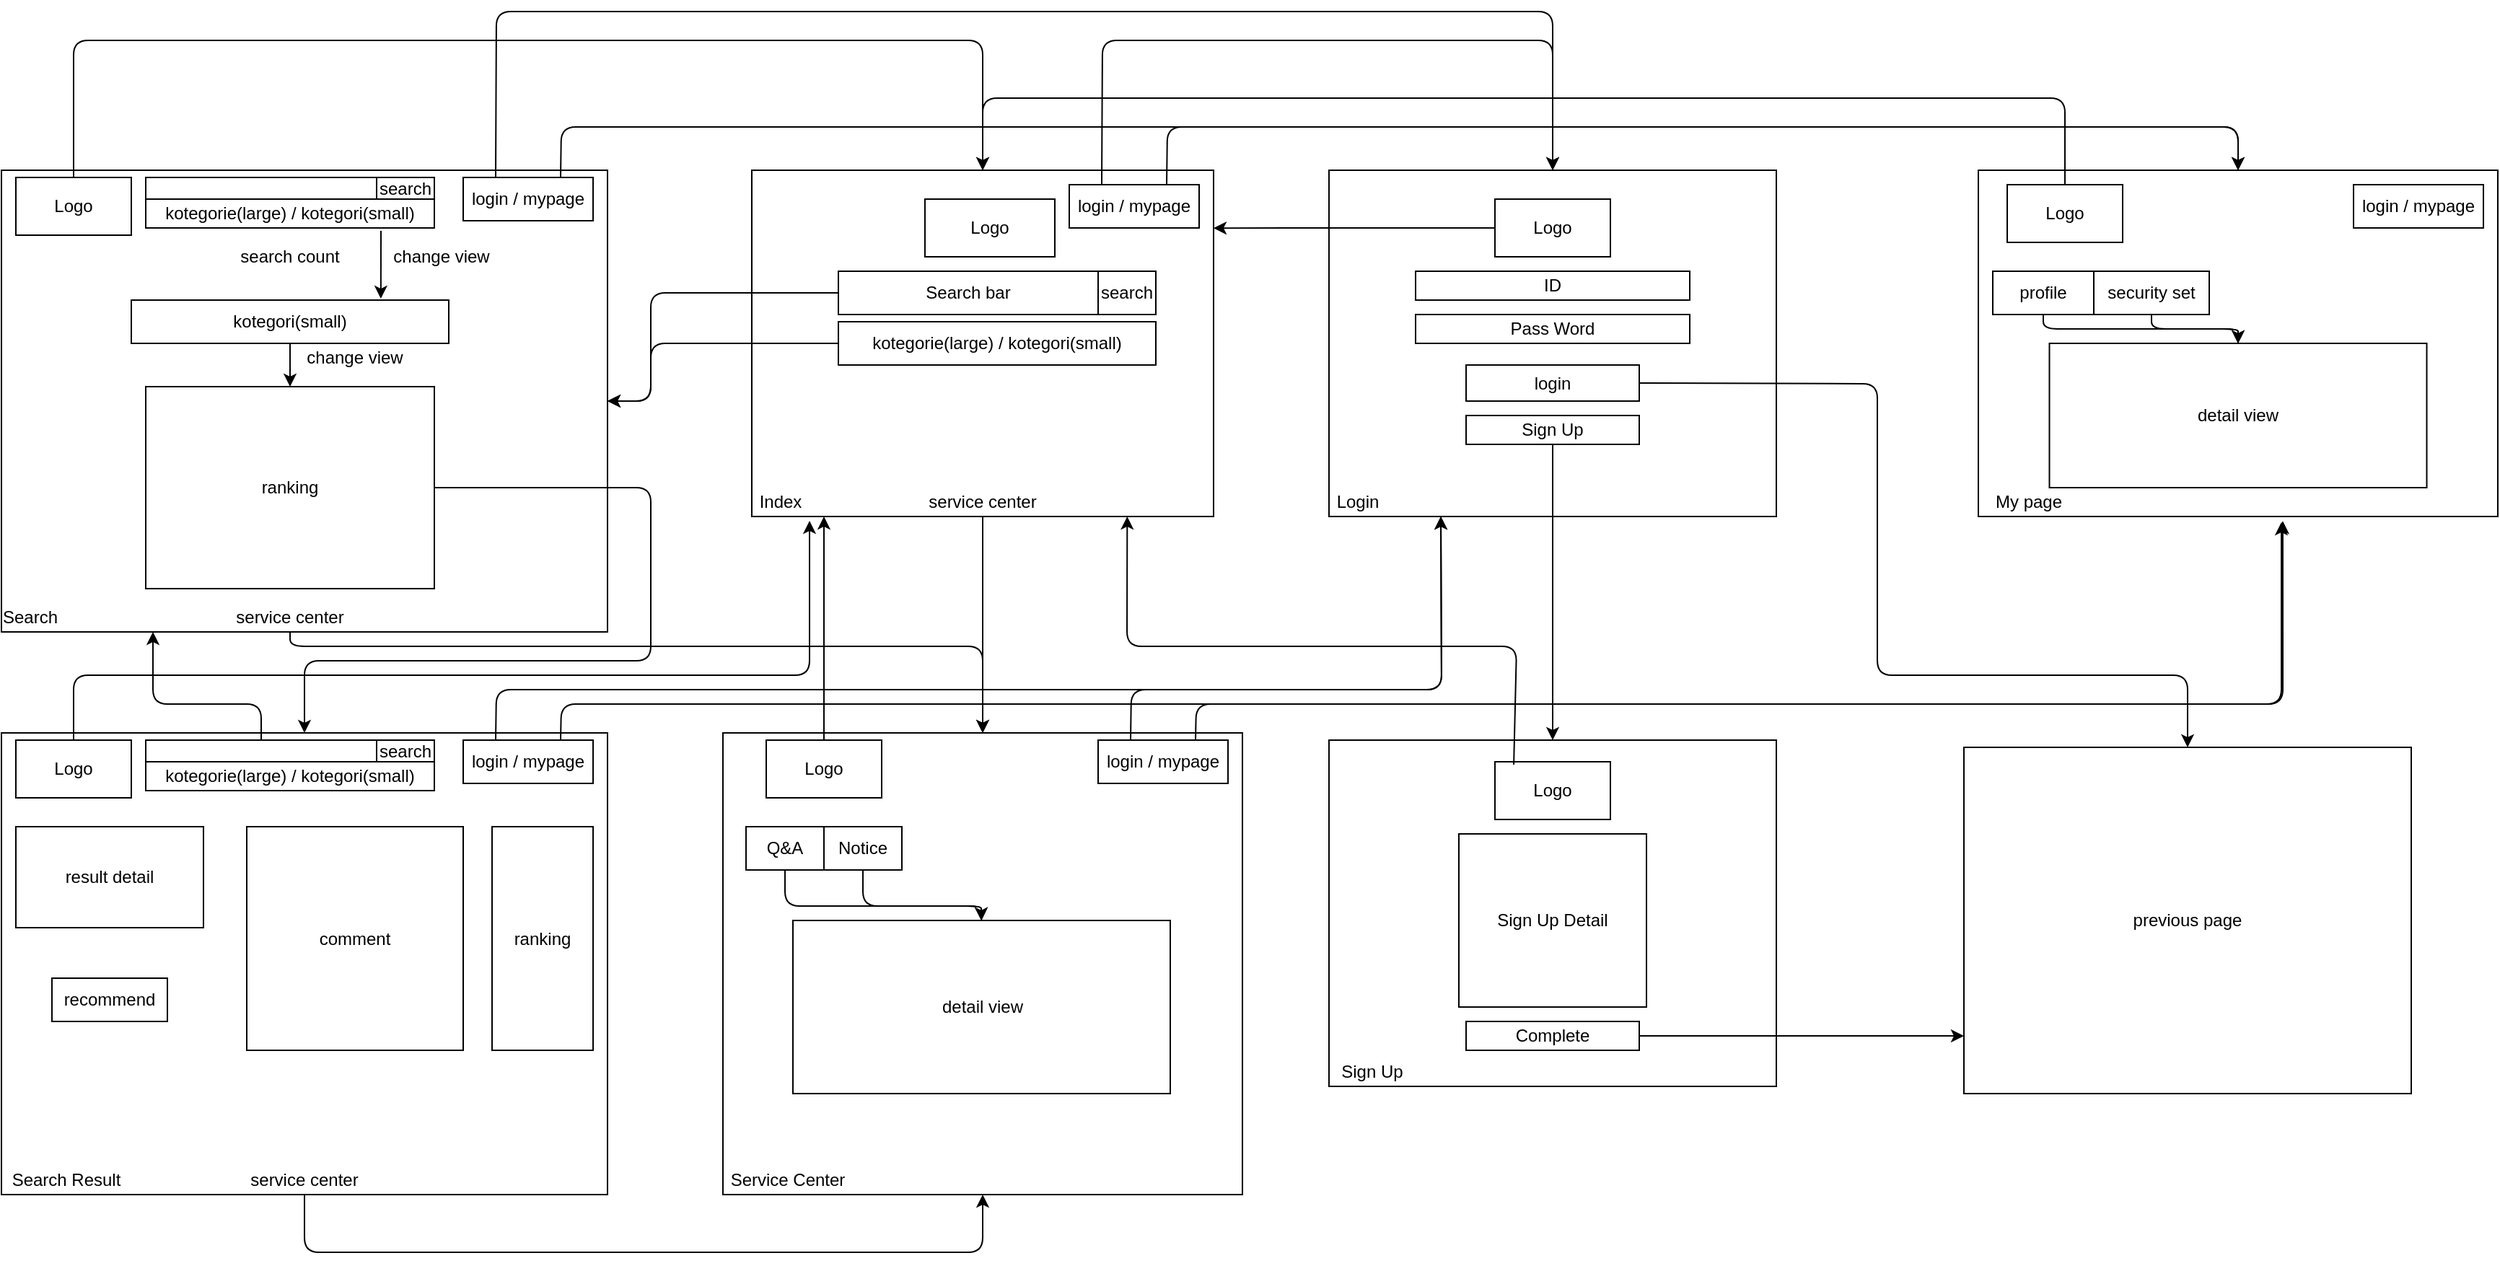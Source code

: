 <mxfile version="14.7.6" type="device"><diagram id="8TpxMtxNK7q4t6zKIySU" name="Page-1"><mxGraphModel dx="2249" dy="914" grid="1" gridSize="10" guides="1" tooltips="1" connect="1" arrows="1" fold="1" page="1" pageScale="1" pageWidth="827" pageHeight="1169" math="0" shadow="0"><root><mxCell id="0"/><mxCell id="1" parent="0"/><mxCell id="Fu75VTkekyJbY4S9ZQV9-1" value="" style="rounded=0;whiteSpace=wrap;html=1;" parent="1" vertex="1"><mxGeometry x="240" y="130" width="320" height="240" as="geometry"/></mxCell><mxCell id="Fu75VTkekyJbY4S9ZQV9-2" value="Search bar" style="rounded=0;whiteSpace=wrap;html=1;" parent="1" vertex="1"><mxGeometry x="300" y="200" width="180" height="30" as="geometry"/></mxCell><mxCell id="Fu75VTkekyJbY4S9ZQV9-3" value="login / mypage" style="rounded=0;whiteSpace=wrap;html=1;" parent="1" vertex="1"><mxGeometry x="460" y="140" width="90" height="30" as="geometry"/></mxCell><mxCell id="Fu75VTkekyJbY4S9ZQV9-4" value="search" style="rounded=0;whiteSpace=wrap;html=1;" parent="1" vertex="1"><mxGeometry x="480" y="200" width="40" height="30" as="geometry"/></mxCell><mxCell id="Fu75VTkekyJbY4S9ZQV9-5" value="Index" style="text;html=1;strokeColor=none;fillColor=none;align=center;verticalAlign=middle;whiteSpace=wrap;rounded=0;" parent="1" vertex="1"><mxGeometry x="240" y="350" width="40" height="20" as="geometry"/></mxCell><mxCell id="Fu75VTkekyJbY4S9ZQV9-6" value="kotegorie(large) / kotegori(small)" style="rounded=0;whiteSpace=wrap;html=1;" parent="1" vertex="1"><mxGeometry x="300" y="235" width="220" height="30" as="geometry"/></mxCell><mxCell id="Fu75VTkekyJbY4S9ZQV9-9" value="" style="rounded=0;whiteSpace=wrap;html=1;" parent="1" vertex="1"><mxGeometry x="640" y="130" width="310" height="240" as="geometry"/></mxCell><mxCell id="Fu75VTkekyJbY4S9ZQV9-10" value="Login" style="text;html=1;strokeColor=none;fillColor=none;align=center;verticalAlign=middle;whiteSpace=wrap;rounded=0;" parent="1" vertex="1"><mxGeometry x="640" y="350" width="40" height="20" as="geometry"/></mxCell><mxCell id="Fu75VTkekyJbY4S9ZQV9-12" value="" style="rounded=0;whiteSpace=wrap;html=1;" parent="1" vertex="1"><mxGeometry x="-280" y="130" width="420" height="320" as="geometry"/></mxCell><mxCell id="Fu75VTkekyJbY4S9ZQV9-13" value="Search" style="text;html=1;strokeColor=none;fillColor=none;align=center;verticalAlign=middle;whiteSpace=wrap;rounded=0;" parent="1" vertex="1"><mxGeometry x="-280" y="430" width="40" height="20" as="geometry"/></mxCell><mxCell id="Fu75VTkekyJbY4S9ZQV9-15" value="" style="endArrow=classic;html=1;entryX=1;entryY=0.5;entryDx=0;entryDy=0;exitX=0;exitY=0.5;exitDx=0;exitDy=0;" parent="1" source="Fu75VTkekyJbY4S9ZQV9-2" target="Fu75VTkekyJbY4S9ZQV9-12" edge="1"><mxGeometry width="50" height="50" relative="1" as="geometry"><mxPoint x="210" y="250" as="sourcePoint"/><mxPoint x="230" y="400" as="targetPoint"/><Array as="points"><mxPoint x="170" y="215"/><mxPoint x="170" y="290"/></Array></mxGeometry></mxCell><mxCell id="Fu75VTkekyJbY4S9ZQV9-16" value="" style="endArrow=classic;html=1;exitX=0;exitY=0.5;exitDx=0;exitDy=0;entryX=1;entryY=0.5;entryDx=0;entryDy=0;" parent="1" source="Fu75VTkekyJbY4S9ZQV9-6" target="Fu75VTkekyJbY4S9ZQV9-12" edge="1"><mxGeometry width="50" height="50" relative="1" as="geometry"><mxPoint x="180" y="450" as="sourcePoint"/><mxPoint x="140" y="250" as="targetPoint"/><Array as="points"><mxPoint x="170" y="250"/><mxPoint x="170" y="290"/></Array></mxGeometry></mxCell><mxCell id="Fu75VTkekyJbY4S9ZQV9-19" value="" style="rounded=0;whiteSpace=wrap;html=1;" parent="1" vertex="1"><mxGeometry x="-180" y="135" width="160" height="15" as="geometry"/></mxCell><mxCell id="Fu75VTkekyJbY4S9ZQV9-20" value="search" style="rounded=0;whiteSpace=wrap;html=1;" parent="1" vertex="1"><mxGeometry x="-20" y="135" width="40" height="15" as="geometry"/></mxCell><mxCell id="Fu75VTkekyJbY4S9ZQV9-21" value="kotegorie(large) / kotegori(small)" style="rounded=0;whiteSpace=wrap;html=1;" parent="1" vertex="1"><mxGeometry x="-180" y="150" width="200" height="20" as="geometry"/></mxCell><mxCell id="Fu75VTkekyJbY4S9ZQV9-23" value="login / mypage" style="rounded=0;whiteSpace=wrap;html=1;" parent="1" vertex="1"><mxGeometry x="40" y="135" width="90" height="30" as="geometry"/></mxCell><mxCell id="Fu75VTkekyJbY4S9ZQV9-24" value="Logo" style="rounded=0;whiteSpace=wrap;html=1;" parent="1" vertex="1"><mxGeometry x="360" y="150" width="90" height="40" as="geometry"/></mxCell><mxCell id="Fu75VTkekyJbY4S9ZQV9-25" value="Logo" style="rounded=0;whiteSpace=wrap;html=1;" parent="1" vertex="1"><mxGeometry x="-270" y="135" width="80" height="40" as="geometry"/></mxCell><mxCell id="Fu75VTkekyJbY4S9ZQV9-26" value="search count" style="text;html=1;strokeColor=none;fillColor=none;align=center;verticalAlign=middle;whiteSpace=wrap;rounded=0;" parent="1" vertex="1"><mxGeometry x="-120" y="180" width="80" height="20" as="geometry"/></mxCell><mxCell id="Fu75VTkekyJbY4S9ZQV9-28" value="kotegori(small)" style="rounded=0;whiteSpace=wrap;html=1;" parent="1" vertex="1"><mxGeometry x="-190" y="220" width="220" height="30" as="geometry"/></mxCell><mxCell id="Fu75VTkekyJbY4S9ZQV9-29" value="ranking" style="rounded=0;whiteSpace=wrap;html=1;" parent="1" vertex="1"><mxGeometry x="-180" y="280" width="200" height="140" as="geometry"/></mxCell><mxCell id="Fu75VTkekyJbY4S9ZQV9-30" value="" style="endArrow=classic;html=1;exitX=0.5;exitY=0;exitDx=0;exitDy=0;entryX=0.5;entryY=0;entryDx=0;entryDy=0;" parent="1" source="Fu75VTkekyJbY4S9ZQV9-25" target="Fu75VTkekyJbY4S9ZQV9-1" edge="1"><mxGeometry width="50" height="50" relative="1" as="geometry"><mxPoint x="170" y="320" as="sourcePoint"/><mxPoint x="400" y="40" as="targetPoint"/><Array as="points"><mxPoint x="-230" y="40"/><mxPoint x="400" y="40"/></Array></mxGeometry></mxCell><mxCell id="Fu75VTkekyJbY4S9ZQV9-31" value="" style="endArrow=classic;html=1;exitX=0.25;exitY=0;exitDx=0;exitDy=0;entryX=0.5;entryY=0;entryDx=0;entryDy=0;" parent="1" source="Fu75VTkekyJbY4S9ZQV9-23" target="Fu75VTkekyJbY4S9ZQV9-9" edge="1"><mxGeometry width="50" height="50" relative="1" as="geometry"><mxPoint x="85" y="125" as="sourcePoint"/><mxPoint x="715" y="120" as="targetPoint"/><Array as="points"><mxPoint x="63" y="20"/><mxPoint x="400" y="20"/><mxPoint x="795" y="20"/></Array></mxGeometry></mxCell><mxCell id="Fu75VTkekyJbY4S9ZQV9-32" value="" style="endArrow=classic;html=1;exitX=0.25;exitY=0;exitDx=0;exitDy=0;entryX=0.5;entryY=0;entryDx=0;entryDy=0;" parent="1" source="Fu75VTkekyJbY4S9ZQV9-3" target="Fu75VTkekyJbY4S9ZQV9-9" edge="1"><mxGeometry width="50" height="50" relative="1" as="geometry"><mxPoint x="280" y="350" as="sourcePoint"/><mxPoint x="820" y="130" as="targetPoint"/><Array as="points"><mxPoint x="483" y="40"/><mxPoint x="620" y="40"/><mxPoint x="795" y="40"/></Array></mxGeometry></mxCell><mxCell id="Fu75VTkekyJbY4S9ZQV9-33" value="" style="endArrow=classic;html=1;exitX=0.5;exitY=1;exitDx=0;exitDy=0;entryX=0.5;entryY=0;entryDx=0;entryDy=0;" parent="1" source="Fu75VTkekyJbY4S9ZQV9-28" target="Fu75VTkekyJbY4S9ZQV9-29" edge="1"><mxGeometry width="50" height="50" relative="1" as="geometry"><mxPoint x="280" y="470" as="sourcePoint"/><mxPoint x="330" y="420" as="targetPoint"/></mxGeometry></mxCell><mxCell id="Fu75VTkekyJbY4S9ZQV9-34" value="change view" style="text;html=1;strokeColor=none;fillColor=none;align=center;verticalAlign=middle;whiteSpace=wrap;rounded=0;" parent="1" vertex="1"><mxGeometry x="-75" y="250" width="80" height="20" as="geometry"/></mxCell><mxCell id="Fu75VTkekyJbY4S9ZQV9-36" value="service center" style="text;html=1;strokeColor=none;fillColor=none;align=center;verticalAlign=middle;whiteSpace=wrap;rounded=0;" parent="1" vertex="1"><mxGeometry x="340" y="350" width="120" height="20" as="geometry"/></mxCell><mxCell id="Fu75VTkekyJbY4S9ZQV9-38" value="" style="rounded=0;whiteSpace=wrap;html=1;" parent="1" vertex="1"><mxGeometry x="-280" y="520" width="420" height="320" as="geometry"/></mxCell><mxCell id="Fu75VTkekyJbY4S9ZQV9-39" value="Search Result" style="text;html=1;strokeColor=none;fillColor=none;align=center;verticalAlign=middle;whiteSpace=wrap;rounded=0;" parent="1" vertex="1"><mxGeometry x="-280" y="820" width="90" height="20" as="geometry"/></mxCell><mxCell id="Fu75VTkekyJbY4S9ZQV9-40" value="" style="rounded=0;whiteSpace=wrap;html=1;" parent="1" vertex="1"><mxGeometry x="-180" y="525" width="160" height="15" as="geometry"/></mxCell><mxCell id="Fu75VTkekyJbY4S9ZQV9-41" value="search" style="rounded=0;whiteSpace=wrap;html=1;" parent="1" vertex="1"><mxGeometry x="-20" y="525" width="40" height="15" as="geometry"/></mxCell><mxCell id="Fu75VTkekyJbY4S9ZQV9-42" value="kotegorie(large) / kotegori(small)" style="rounded=0;whiteSpace=wrap;html=1;" parent="1" vertex="1"><mxGeometry x="-180" y="540" width="200" height="20" as="geometry"/></mxCell><mxCell id="Fu75VTkekyJbY4S9ZQV9-43" value="login / mypage" style="rounded=0;whiteSpace=wrap;html=1;" parent="1" vertex="1"><mxGeometry x="40" y="525" width="90" height="30" as="geometry"/></mxCell><mxCell id="Fu75VTkekyJbY4S9ZQV9-44" value="Logo" style="rounded=0;whiteSpace=wrap;html=1;" parent="1" vertex="1"><mxGeometry x="-270" y="525" width="80" height="40" as="geometry"/></mxCell><mxCell id="Fu75VTkekyJbY4S9ZQV9-46" value="result detail" style="rounded=0;whiteSpace=wrap;html=1;" parent="1" vertex="1"><mxGeometry x="-270" y="585" width="130" height="70" as="geometry"/></mxCell><mxCell id="Fu75VTkekyJbY4S9ZQV9-47" value="ranking" style="rounded=0;whiteSpace=wrap;html=1;" parent="1" vertex="1"><mxGeometry x="60" y="585" width="70" height="155" as="geometry"/></mxCell><mxCell id="Fu75VTkekyJbY4S9ZQV9-50" value="comment" style="rounded=0;whiteSpace=wrap;html=1;" parent="1" vertex="1"><mxGeometry x="-110" y="585" width="150" height="155" as="geometry"/></mxCell><mxCell id="Fu75VTkekyJbY4S9ZQV9-51" value="service center" style="text;html=1;strokeColor=none;fillColor=none;align=center;verticalAlign=middle;whiteSpace=wrap;rounded=0;" parent="1" vertex="1"><mxGeometry x="-140" y="430" width="120" height="20" as="geometry"/></mxCell><mxCell id="Fu75VTkekyJbY4S9ZQV9-52" value="service center" style="text;html=1;strokeColor=none;fillColor=none;align=center;verticalAlign=middle;whiteSpace=wrap;rounded=0;" parent="1" vertex="1"><mxGeometry x="-130" y="820" width="120" height="20" as="geometry"/></mxCell><mxCell id="Fu75VTkekyJbY4S9ZQV9-53" value="recommend" style="rounded=0;whiteSpace=wrap;html=1;" parent="1" vertex="1"><mxGeometry x="-245" y="690" width="80" height="30" as="geometry"/></mxCell><mxCell id="Fu75VTkekyJbY4S9ZQV9-55" value="" style="endArrow=classic;html=1;exitX=1;exitY=0.5;exitDx=0;exitDy=0;entryX=0.5;entryY=0;entryDx=0;entryDy=0;" parent="1" source="Fu75VTkekyJbY4S9ZQV9-29" target="Fu75VTkekyJbY4S9ZQV9-38" edge="1"><mxGeometry width="50" height="50" relative="1" as="geometry"><mxPoint x="280" y="470" as="sourcePoint"/><mxPoint x="170" y="540" as="targetPoint"/><Array as="points"><mxPoint x="170" y="350"/><mxPoint x="170" y="470"/><mxPoint x="-70" y="470"/></Array></mxGeometry></mxCell><mxCell id="Fu75VTkekyJbY4S9ZQV9-56" value="" style="endArrow=classic;html=1;exitX=0.5;exitY=0;exitDx=0;exitDy=0;" parent="1" source="Fu75VTkekyJbY4S9ZQV9-44" edge="1"><mxGeometry width="50" height="50" relative="1" as="geometry"><mxPoint x="280" y="470" as="sourcePoint"/><mxPoint x="280" y="373" as="targetPoint"/><Array as="points"><mxPoint x="-230" y="480"/><mxPoint x="280" y="480"/><mxPoint x="280" y="430"/></Array></mxGeometry></mxCell><mxCell id="Fu75VTkekyJbY4S9ZQV9-58" value="" style="rounded=0;whiteSpace=wrap;html=1;" parent="1" vertex="1"><mxGeometry x="220" y="520" width="360" height="320" as="geometry"/></mxCell><mxCell id="Fu75VTkekyJbY4S9ZQV9-63" value="login / mypage" style="rounded=0;whiteSpace=wrap;html=1;" parent="1" vertex="1"><mxGeometry x="480" y="525" width="90" height="30" as="geometry"/></mxCell><mxCell id="Fu75VTkekyJbY4S9ZQV9-64" value="Logo" style="rounded=0;whiteSpace=wrap;html=1;" parent="1" vertex="1"><mxGeometry x="250" y="525" width="80" height="40" as="geometry"/></mxCell><mxCell id="Fu75VTkekyJbY4S9ZQV9-70" value="Service Center" style="text;html=1;strokeColor=none;fillColor=none;align=center;verticalAlign=middle;whiteSpace=wrap;rounded=0;" parent="1" vertex="1"><mxGeometry x="220" y="820" width="90" height="20" as="geometry"/></mxCell><mxCell id="Fu75VTkekyJbY4S9ZQV9-71" value="Q&amp;amp;A" style="rounded=0;whiteSpace=wrap;html=1;" parent="1" vertex="1"><mxGeometry x="236" y="585" width="54" height="30" as="geometry"/></mxCell><mxCell id="Fu75VTkekyJbY4S9ZQV9-72" value="Notice" style="rounded=0;whiteSpace=wrap;html=1;" parent="1" vertex="1"><mxGeometry x="290" y="585" width="54" height="30" as="geometry"/></mxCell><mxCell id="Fu75VTkekyJbY4S9ZQV9-73" value="detail view" style="rounded=0;whiteSpace=wrap;html=1;" parent="1" vertex="1"><mxGeometry x="268.5" y="650" width="261.5" height="120" as="geometry"/></mxCell><mxCell id="Fu75VTkekyJbY4S9ZQV9-74" value="" style="endArrow=classic;html=1;exitX=0.5;exitY=0;exitDx=0;exitDy=0;" parent="1" source="Fu75VTkekyJbY4S9ZQV9-64" edge="1"><mxGeometry width="50" height="50" relative="1" as="geometry"><mxPoint x="280" y="520" as="sourcePoint"/><mxPoint x="290" y="370" as="targetPoint"/></mxGeometry></mxCell><mxCell id="Fu75VTkekyJbY4S9ZQV9-75" value="" style="rounded=0;whiteSpace=wrap;html=1;" parent="1" vertex="1"><mxGeometry x="640" y="525" width="310" height="240" as="geometry"/></mxCell><mxCell id="Fu75VTkekyJbY4S9ZQV9-76" value="Sign Up" style="text;html=1;strokeColor=none;fillColor=none;align=center;verticalAlign=middle;whiteSpace=wrap;rounded=0;" parent="1" vertex="1"><mxGeometry x="640" y="745" width="60" height="20" as="geometry"/></mxCell><mxCell id="Fu75VTkekyJbY4S9ZQV9-78" value="" style="endArrow=classic;html=1;exitX=0.5;exitY=1;exitDx=0;exitDy=0;" parent="1" source="Fu75VTkekyJbY4S9ZQV9-71" edge="1"><mxGeometry width="50" height="50" relative="1" as="geometry"><mxPoint x="280" y="460" as="sourcePoint"/><mxPoint x="399" y="650" as="targetPoint"/><Array as="points"><mxPoint x="263" y="640"/><mxPoint x="330" y="640"/><mxPoint x="399" y="640"/></Array></mxGeometry></mxCell><mxCell id="Fu75VTkekyJbY4S9ZQV9-80" value="" style="endArrow=classic;html=1;entryX=0.5;entryY=0;entryDx=0;entryDy=0;exitX=0.5;exitY=1;exitDx=0;exitDy=0;" parent="1" source="Fu75VTkekyJbY4S9ZQV9-72" target="Fu75VTkekyJbY4S9ZQV9-73" edge="1"><mxGeometry width="50" height="50" relative="1" as="geometry"><mxPoint x="280" y="460" as="sourcePoint"/><mxPoint x="330" y="410" as="targetPoint"/><Array as="points"><mxPoint x="317" y="640"/><mxPoint x="399" y="640"/></Array></mxGeometry></mxCell><mxCell id="Fu75VTkekyJbY4S9ZQV9-81" value="Logo" style="rounded=0;whiteSpace=wrap;html=1;" parent="1" vertex="1"><mxGeometry x="755" y="150" width="80" height="40" as="geometry"/></mxCell><mxCell id="Fu75VTkekyJbY4S9ZQV9-82" value="ID" style="rounded=0;whiteSpace=wrap;html=1;" parent="1" vertex="1"><mxGeometry x="700" y="200" width="190" height="20" as="geometry"/></mxCell><mxCell id="Fu75VTkekyJbY4S9ZQV9-83" value="Pass Word" style="rounded=0;whiteSpace=wrap;html=1;" parent="1" vertex="1"><mxGeometry x="700" y="230" width="190" height="20" as="geometry"/></mxCell><mxCell id="Fu75VTkekyJbY4S9ZQV9-84" value="login" style="rounded=0;whiteSpace=wrap;html=1;" parent="1" vertex="1"><mxGeometry x="735" y="265" width="120" height="25" as="geometry"/></mxCell><mxCell id="Fu75VTkekyJbY4S9ZQV9-85" value="Sign Up" style="rounded=0;whiteSpace=wrap;html=1;" parent="1" vertex="1"><mxGeometry x="735" y="300" width="120" height="20" as="geometry"/></mxCell><mxCell id="Fu75VTkekyJbY4S9ZQV9-86" value="Logo" style="rounded=0;whiteSpace=wrap;html=1;" parent="1" vertex="1"><mxGeometry x="755" y="540" width="80" height="40" as="geometry"/></mxCell><mxCell id="Fu75VTkekyJbY4S9ZQV9-87" value="Sign Up Detail" style="rounded=0;whiteSpace=wrap;html=1;" parent="1" vertex="1"><mxGeometry x="730" y="590" width="130" height="120" as="geometry"/></mxCell><mxCell id="Fu75VTkekyJbY4S9ZQV9-88" value="" style="endArrow=classic;html=1;entryX=0.5;entryY=0;entryDx=0;entryDy=0;exitX=0.5;exitY=1;exitDx=0;exitDy=0;" parent="1" source="Fu75VTkekyJbY4S9ZQV9-85" target="Fu75VTkekyJbY4S9ZQV9-75" edge="1"><mxGeometry width="50" height="50" relative="1" as="geometry"><mxPoint x="280" y="460" as="sourcePoint"/><mxPoint x="330" y="410" as="targetPoint"/></mxGeometry></mxCell><mxCell id="Fu75VTkekyJbY4S9ZQV9-91" value="" style="endArrow=classic;html=1;exitX=0.5;exitY=1;exitDx=0;exitDy=0;" parent="1" source="Fu75VTkekyJbY4S9ZQV9-51" edge="1"><mxGeometry width="50" height="50" relative="1" as="geometry"><mxPoint x="-90" y="460" as="sourcePoint"/><mxPoint x="400" y="520" as="targetPoint"/><Array as="points"><mxPoint x="-80" y="460"/><mxPoint x="340" y="460"/><mxPoint x="400" y="460"/></Array></mxGeometry></mxCell><mxCell id="Fu75VTkekyJbY4S9ZQV9-92" value="" style="endArrow=classic;html=1;entryX=0.5;entryY=0;entryDx=0;entryDy=0;" parent="1" target="Fu75VTkekyJbY4S9ZQV9-58" edge="1"><mxGeometry width="50" height="50" relative="1" as="geometry"><mxPoint x="400" y="370" as="sourcePoint"/><mxPoint x="330" y="410" as="targetPoint"/></mxGeometry></mxCell><mxCell id="Fu75VTkekyJbY4S9ZQV9-93" value="" style="endArrow=classic;html=1;exitX=0.5;exitY=1;exitDx=0;exitDy=0;entryX=0.5;entryY=1;entryDx=0;entryDy=0;" parent="1" source="Fu75VTkekyJbY4S9ZQV9-52" target="Fu75VTkekyJbY4S9ZQV9-58" edge="1"><mxGeometry width="50" height="50" relative="1" as="geometry"><mxPoint x="280" y="580" as="sourcePoint"/><mxPoint x="330" y="530" as="targetPoint"/><Array as="points"><mxPoint x="-70" y="880"/><mxPoint x="400" y="880"/></Array></mxGeometry></mxCell><mxCell id="Fu75VTkekyJbY4S9ZQV9-94" value="" style="endArrow=classic;html=1;exitX=0.5;exitY=0;exitDx=0;exitDy=0;entryX=0.25;entryY=1;entryDx=0;entryDy=0;" parent="1" source="Fu75VTkekyJbY4S9ZQV9-40" target="Fu75VTkekyJbY4S9ZQV9-12" edge="1"><mxGeometry width="50" height="50" relative="1" as="geometry"><mxPoint x="280" y="460" as="sourcePoint"/><mxPoint x="330" y="410" as="targetPoint"/><Array as="points"><mxPoint x="-100" y="500"/><mxPoint x="-175" y="500"/></Array></mxGeometry></mxCell><mxCell id="Fu75VTkekyJbY4S9ZQV9-95" value="" style="endArrow=classic;html=1;exitX=0.25;exitY=0;exitDx=0;exitDy=0;entryX=0.25;entryY=1;entryDx=0;entryDy=0;" parent="1" source="Fu75VTkekyJbY4S9ZQV9-43" target="Fu75VTkekyJbY4S9ZQV9-9" edge="1"><mxGeometry width="50" height="50" relative="1" as="geometry"><mxPoint x="280" y="460" as="sourcePoint"/><mxPoint x="330" y="410" as="targetPoint"/><Array as="points"><mxPoint x="63" y="490"/><mxPoint x="718" y="490"/></Array></mxGeometry></mxCell><mxCell id="Fu75VTkekyJbY4S9ZQV9-97" value="previous page" style="rounded=0;whiteSpace=wrap;html=1;" parent="1" vertex="1"><mxGeometry x="1080" y="530" width="310" height="240" as="geometry"/></mxCell><mxCell id="Fu75VTkekyJbY4S9ZQV9-101" value="" style="endArrow=classic;html=1;entryX=0.5;entryY=0;entryDx=0;entryDy=0;exitX=1;exitY=0.5;exitDx=0;exitDy=0;" parent="1" source="Fu75VTkekyJbY4S9ZQV9-84" target="Fu75VTkekyJbY4S9ZQV9-97" edge="1"><mxGeometry width="50" height="50" relative="1" as="geometry"><mxPoint x="800" y="460" as="sourcePoint"/><mxPoint x="850" y="410" as="targetPoint"/><Array as="points"><mxPoint x="1020" y="278"/><mxPoint x="1020" y="480"/><mxPoint x="1235" y="480"/></Array></mxGeometry></mxCell><mxCell id="Fu75VTkekyJbY4S9ZQV9-102" value="Complete" style="rounded=0;whiteSpace=wrap;html=1;" parent="1" vertex="1"><mxGeometry x="735" y="720" width="120" height="20" as="geometry"/></mxCell><mxCell id="Fu75VTkekyJbY4S9ZQV9-103" value="" style="endArrow=classic;html=1;exitX=1;exitY=0.5;exitDx=0;exitDy=0;" parent="1" source="Fu75VTkekyJbY4S9ZQV9-102" edge="1"><mxGeometry width="50" height="50" relative="1" as="geometry"><mxPoint x="800" y="460" as="sourcePoint"/><mxPoint x="1080" y="730" as="targetPoint"/></mxGeometry></mxCell><mxCell id="Fu75VTkekyJbY4S9ZQV9-106" value="" style="rounded=0;whiteSpace=wrap;html=1;" parent="1" vertex="1"><mxGeometry x="1090" y="130" width="360" height="240" as="geometry"/></mxCell><mxCell id="Fu75VTkekyJbY4S9ZQV9-107" value="Logo" style="rounded=0;whiteSpace=wrap;html=1;" parent="1" vertex="1"><mxGeometry x="1110" y="140" width="80" height="40" as="geometry"/></mxCell><mxCell id="Fu75VTkekyJbY4S9ZQV9-108" value="login / mypage" style="rounded=0;whiteSpace=wrap;html=1;" parent="1" vertex="1"><mxGeometry x="1350" y="140" width="90" height="30" as="geometry"/></mxCell><mxCell id="Fu75VTkekyJbY4S9ZQV9-109" value="My page" style="text;html=1;strokeColor=none;fillColor=none;align=center;verticalAlign=middle;whiteSpace=wrap;rounded=0;" parent="1" vertex="1"><mxGeometry x="1090" y="350" width="70" height="20" as="geometry"/></mxCell><mxCell id="Fu75VTkekyJbY4S9ZQV9-110" value="profile" style="rounded=0;whiteSpace=wrap;html=1;" parent="1" vertex="1"><mxGeometry x="1100" y="200" width="70" height="30" as="geometry"/></mxCell><mxCell id="Fu75VTkekyJbY4S9ZQV9-111" value="security set" style="rounded=0;whiteSpace=wrap;html=1;" parent="1" vertex="1"><mxGeometry x="1170" y="200" width="80" height="30" as="geometry"/></mxCell><mxCell id="Fu75VTkekyJbY4S9ZQV9-112" value="detail view" style="rounded=0;whiteSpace=wrap;html=1;" parent="1" vertex="1"><mxGeometry x="1139.25" y="250" width="261.5" height="100" as="geometry"/></mxCell><mxCell id="Fu75VTkekyJbY4S9ZQV9-113" value="" style="endArrow=classic;html=1;exitX=0.163;exitY=0.05;exitDx=0;exitDy=0;entryX=0.813;entryY=1;entryDx=0;entryDy=0;entryPerimeter=0;exitPerimeter=0;" parent="1" source="Fu75VTkekyJbY4S9ZQV9-86" target="Fu75VTkekyJbY4S9ZQV9-1" edge="1"><mxGeometry width="50" height="50" relative="1" as="geometry"><mxPoint x="470" y="340" as="sourcePoint"/><mxPoint x="520" y="290" as="targetPoint"/><Array as="points"><mxPoint x="770" y="460"/><mxPoint x="500" y="460"/></Array></mxGeometry></mxCell><mxCell id="Fu75VTkekyJbY4S9ZQV9-114" value="" style="endArrow=classic;html=1;exitX=0;exitY=0.5;exitDx=0;exitDy=0;entryX=1;entryY=0.167;entryDx=0;entryDy=0;entryPerimeter=0;" parent="1" source="Fu75VTkekyJbY4S9ZQV9-81" target="Fu75VTkekyJbY4S9ZQV9-1" edge="1"><mxGeometry width="50" height="50" relative="1" as="geometry"><mxPoint x="410" y="340" as="sourcePoint"/><mxPoint x="460" y="290" as="targetPoint"/></mxGeometry></mxCell><mxCell id="Fu75VTkekyJbY4S9ZQV9-115" value="" style="endArrow=classic;html=1;exitX=0.5;exitY=0;exitDx=0;exitDy=0;entryX=0.5;entryY=0;entryDx=0;entryDy=0;" parent="1" source="Fu75VTkekyJbY4S9ZQV9-107" target="Fu75VTkekyJbY4S9ZQV9-1" edge="1"><mxGeometry width="50" height="50" relative="1" as="geometry"><mxPoint x="600" y="340" as="sourcePoint"/><mxPoint x="650" y="290" as="targetPoint"/><Array as="points"><mxPoint x="1150" y="80"/><mxPoint x="400" y="80"/></Array></mxGeometry></mxCell><mxCell id="Fu75VTkekyJbY4S9ZQV9-116" value="" style="endArrow=classic;html=1;exitX=0.815;exitY=1.1;exitDx=0;exitDy=0;exitPerimeter=0;entryX=0.786;entryY=-0.033;entryDx=0;entryDy=0;entryPerimeter=0;" parent="1" source="Fu75VTkekyJbY4S9ZQV9-21" target="Fu75VTkekyJbY4S9ZQV9-28" edge="1"><mxGeometry width="50" height="50" relative="1" as="geometry"><mxPoint x="30" y="340" as="sourcePoint"/><mxPoint x="80" y="290" as="targetPoint"/></mxGeometry></mxCell><mxCell id="Fu75VTkekyJbY4S9ZQV9-117" value="change view" style="text;html=1;strokeColor=none;fillColor=none;align=center;verticalAlign=middle;whiteSpace=wrap;rounded=0;" parent="1" vertex="1"><mxGeometry x="-10" y="180" width="70" height="20" as="geometry"/></mxCell><mxCell id="Fu75VTkekyJbY4S9ZQV9-119" value="" style="endArrow=classic;html=1;exitX=0.25;exitY=0;exitDx=0;exitDy=0;entryX=0.25;entryY=1;entryDx=0;entryDy=0;" parent="1" source="Fu75VTkekyJbY4S9ZQV9-63" target="Fu75VTkekyJbY4S9ZQV9-9" edge="1"><mxGeometry width="50" height="50" relative="1" as="geometry"><mxPoint x="420" y="450" as="sourcePoint"/><mxPoint x="722" y="370" as="targetPoint"/><Array as="points"><mxPoint x="503" y="490"/><mxPoint x="718" y="490"/></Array></mxGeometry></mxCell><mxCell id="Fu75VTkekyJbY4S9ZQV9-120" value="" style="endArrow=classic;html=1;exitX=0.5;exitY=1;exitDx=0;exitDy=0;entryX=0.5;entryY=0;entryDx=0;entryDy=0;" parent="1" source="Fu75VTkekyJbY4S9ZQV9-110" target="Fu75VTkekyJbY4S9ZQV9-112" edge="1"><mxGeometry width="50" height="50" relative="1" as="geometry"><mxPoint x="760" y="450" as="sourcePoint"/><mxPoint x="810" y="400" as="targetPoint"/><Array as="points"><mxPoint x="1135" y="240"/><mxPoint x="1270" y="240"/></Array></mxGeometry></mxCell><mxCell id="Fu75VTkekyJbY4S9ZQV9-121" value="" style="endArrow=classic;html=1;exitX=0.5;exitY=1;exitDx=0;exitDy=0;entryX=0.5;entryY=0;entryDx=0;entryDy=0;" parent="1" source="Fu75VTkekyJbY4S9ZQV9-111" target="Fu75VTkekyJbY4S9ZQV9-112" edge="1"><mxGeometry width="50" height="50" relative="1" as="geometry"><mxPoint x="760" y="450" as="sourcePoint"/><mxPoint x="810" y="400" as="targetPoint"/><Array as="points"><mxPoint x="1210" y="240"/><mxPoint x="1270" y="240"/></Array></mxGeometry></mxCell><mxCell id="Fu75VTkekyJbY4S9ZQV9-122" value="" style="endArrow=classic;html=1;exitX=0.75;exitY=0;exitDx=0;exitDy=0;entryX=0.586;entryY=1.013;entryDx=0;entryDy=0;entryPerimeter=0;" parent="1" source="Fu75VTkekyJbY4S9ZQV9-63" target="Fu75VTkekyJbY4S9ZQV9-106" edge="1"><mxGeometry width="50" height="50" relative="1" as="geometry"><mxPoint x="760" y="450" as="sourcePoint"/><mxPoint x="810" y="400" as="targetPoint"/><Array as="points"><mxPoint x="548" y="500"/><mxPoint x="1301" y="500"/></Array></mxGeometry></mxCell><mxCell id="Fu75VTkekyJbY4S9ZQV9-123" value="" style="endArrow=classic;html=1;exitX=0.75;exitY=0;exitDx=0;exitDy=0;" parent="1" source="Fu75VTkekyJbY4S9ZQV9-43" edge="1"><mxGeometry width="50" height="50" relative="1" as="geometry"><mxPoint x="270" y="450" as="sourcePoint"/><mxPoint x="1300" y="374" as="targetPoint"/><Array as="points"><mxPoint x="108" y="500"/><mxPoint x="1300" y="500"/></Array></mxGeometry></mxCell><mxCell id="Fu75VTkekyJbY4S9ZQV9-124" value="" style="endArrow=classic;html=1;exitX=0.75;exitY=0;exitDx=0;exitDy=0;entryX=0.5;entryY=0;entryDx=0;entryDy=0;" parent="1" source="Fu75VTkekyJbY4S9ZQV9-23" target="Fu75VTkekyJbY4S9ZQV9-106" edge="1"><mxGeometry width="50" height="50" relative="1" as="geometry"><mxPoint x="540" y="330" as="sourcePoint"/><mxPoint x="590" y="280" as="targetPoint"/><Array as="points"><mxPoint x="108" y="100"/><mxPoint x="1270" y="100"/></Array></mxGeometry></mxCell><mxCell id="Fu75VTkekyJbY4S9ZQV9-125" value="" style="endArrow=classic;html=1;exitX=0.75;exitY=0;exitDx=0;exitDy=0;" parent="1" source="Fu75VTkekyJbY4S9ZQV9-3" edge="1"><mxGeometry width="50" height="50" relative="1" as="geometry"><mxPoint x="550" y="330" as="sourcePoint"/><mxPoint x="1270" y="130" as="targetPoint"/><Array as="points"><mxPoint x="528" y="100"/><mxPoint x="1270" y="100"/></Array></mxGeometry></mxCell></root></mxGraphModel></diagram></mxfile>